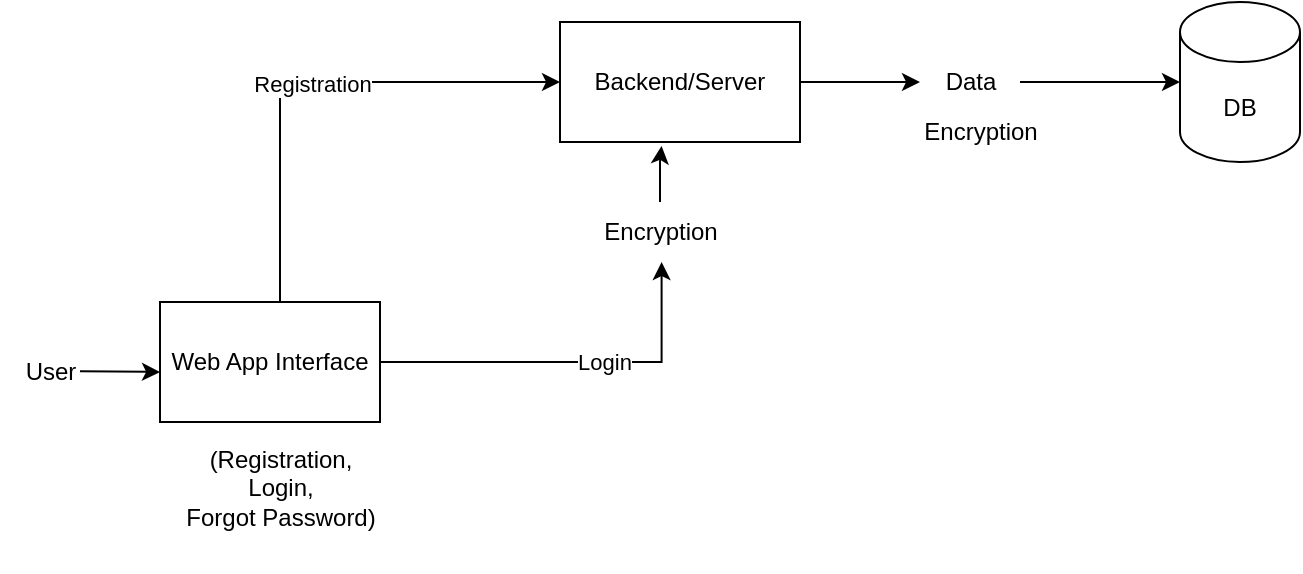<mxfile version="21.3.3" type="github">
  <diagram name="Page-1" id="2YBvvXClWsGukQMizWep">
    <mxGraphModel dx="994" dy="538" grid="1" gridSize="10" guides="1" tooltips="1" connect="1" arrows="1" fold="1" page="1" pageScale="1" pageWidth="850" pageHeight="1100" math="0" shadow="0">
      <root>
        <mxCell id="0" />
        <mxCell id="1" parent="0" />
        <mxCell id="_VE5QZipBekw-OrBoyfd-1" value="User" style="text;html=1;align=center;verticalAlign=middle;resizable=0;points=[];autosize=1;strokeColor=none;fillColor=none;" vertex="1" parent="1">
          <mxGeometry y="220" width="50" height="30" as="geometry" />
        </mxCell>
        <mxCell id="_VE5QZipBekw-OrBoyfd-6" value="" style="endArrow=classic;html=1;rounded=0;" edge="1" parent="1">
          <mxGeometry width="50" height="50" relative="1" as="geometry">
            <mxPoint x="40" y="234.6" as="sourcePoint" />
            <mxPoint x="80" y="235" as="targetPoint" />
          </mxGeometry>
        </mxCell>
        <mxCell id="_VE5QZipBekw-OrBoyfd-12" style="edgeStyle=orthogonalEdgeStyle;rounded=0;orthogonalLoop=1;jettySize=auto;html=1;entryX=0;entryY=0.5;entryDx=0;entryDy=0;" edge="1" parent="1" source="_VE5QZipBekw-OrBoyfd-7" target="_VE5QZipBekw-OrBoyfd-10">
          <mxGeometry relative="1" as="geometry">
            <Array as="points">
              <mxPoint x="140" y="90" />
            </Array>
          </mxGeometry>
        </mxCell>
        <mxCell id="_VE5QZipBekw-OrBoyfd-32" value="Registration" style="edgeLabel;html=1;align=center;verticalAlign=middle;resizable=0;points=[];" vertex="1" connectable="0" parent="_VE5QZipBekw-OrBoyfd-12">
          <mxGeometry x="0.004" y="-1" relative="1" as="geometry">
            <mxPoint as="offset" />
          </mxGeometry>
        </mxCell>
        <mxCell id="_VE5QZipBekw-OrBoyfd-7" value="&lt;div&gt;Web App Interface&lt;/div&gt;" style="rounded=0;whiteSpace=wrap;html=1;" vertex="1" parent="1">
          <mxGeometry x="80" y="200" width="110" height="60" as="geometry" />
        </mxCell>
        <mxCell id="_VE5QZipBekw-OrBoyfd-8" value="&lt;div&gt;(Registration,&lt;/div&gt;&lt;div&gt;Login,&lt;/div&gt;&lt;div&gt;Forgot Password)&lt;/div&gt;&lt;div&gt;&lt;br&gt;&lt;/div&gt;" style="text;html=1;align=center;verticalAlign=middle;resizable=0;points=[];autosize=1;strokeColor=none;fillColor=none;" vertex="1" parent="1">
          <mxGeometry x="80" y="265" width="120" height="70" as="geometry" />
        </mxCell>
        <mxCell id="_VE5QZipBekw-OrBoyfd-15" value="" style="edgeStyle=orthogonalEdgeStyle;rounded=0;orthogonalLoop=1;jettySize=auto;html=1;" edge="1" parent="1" source="_VE5QZipBekw-OrBoyfd-16" target="_VE5QZipBekw-OrBoyfd-14">
          <mxGeometry relative="1" as="geometry" />
        </mxCell>
        <mxCell id="_VE5QZipBekw-OrBoyfd-10" value="&lt;div&gt;Backend/Server&lt;/div&gt;" style="rounded=0;whiteSpace=wrap;html=1;" vertex="1" parent="1">
          <mxGeometry x="280" y="60" width="120" height="60" as="geometry" />
        </mxCell>
        <mxCell id="_VE5QZipBekw-OrBoyfd-14" value="&lt;div&gt;DB&lt;/div&gt;" style="shape=cylinder3;whiteSpace=wrap;html=1;boundedLbl=1;backgroundOutline=1;size=15;" vertex="1" parent="1">
          <mxGeometry x="590" y="50" width="60" height="80" as="geometry" />
        </mxCell>
        <mxCell id="_VE5QZipBekw-OrBoyfd-24" value="" style="edgeStyle=orthogonalEdgeStyle;rounded=0;orthogonalLoop=1;jettySize=auto;html=1;entryX=0.51;entryY=1;entryDx=0;entryDy=0;entryPerimeter=0;" edge="1" parent="1" source="_VE5QZipBekw-OrBoyfd-7" target="_VE5QZipBekw-OrBoyfd-17">
          <mxGeometry relative="1" as="geometry">
            <mxPoint x="190" y="230" as="sourcePoint" />
            <mxPoint x="310" y="120" as="targetPoint" />
          </mxGeometry>
        </mxCell>
        <mxCell id="_VE5QZipBekw-OrBoyfd-30" value="Login" style="edgeLabel;html=1;align=center;verticalAlign=middle;resizable=0;points=[];" vertex="1" connectable="0" parent="_VE5QZipBekw-OrBoyfd-24">
          <mxGeometry x="0.453" y="2" relative="1" as="geometry">
            <mxPoint x="-27" y="2" as="offset" />
          </mxGeometry>
        </mxCell>
        <mxCell id="_VE5QZipBekw-OrBoyfd-26" style="edgeStyle=orthogonalEdgeStyle;rounded=0;orthogonalLoop=1;jettySize=auto;html=1;entryX=0.423;entryY=1.033;entryDx=0;entryDy=0;entryPerimeter=0;" edge="1" parent="1" source="_VE5QZipBekw-OrBoyfd-17" target="_VE5QZipBekw-OrBoyfd-10">
          <mxGeometry relative="1" as="geometry" />
        </mxCell>
        <mxCell id="_VE5QZipBekw-OrBoyfd-17" value="&lt;div&gt;Encryption&lt;/div&gt;" style="text;html=1;align=center;verticalAlign=middle;resizable=0;points=[];autosize=1;strokeColor=none;fillColor=none;" vertex="1" parent="1">
          <mxGeometry x="290" y="150" width="80" height="30" as="geometry" />
        </mxCell>
        <mxCell id="_VE5QZipBekw-OrBoyfd-27" value="" style="edgeStyle=orthogonalEdgeStyle;rounded=0;orthogonalLoop=1;jettySize=auto;html=1;" edge="1" parent="1" source="_VE5QZipBekw-OrBoyfd-10" target="_VE5QZipBekw-OrBoyfd-16">
          <mxGeometry relative="1" as="geometry">
            <mxPoint x="400" y="90" as="sourcePoint" />
            <mxPoint x="590" y="90" as="targetPoint" />
          </mxGeometry>
        </mxCell>
        <mxCell id="_VE5QZipBekw-OrBoyfd-16" value="&lt;div&gt;Data&lt;/div&gt;" style="text;html=1;align=center;verticalAlign=middle;resizable=0;points=[];autosize=1;strokeColor=none;fillColor=none;" vertex="1" parent="1">
          <mxGeometry x="460" y="75" width="50" height="30" as="geometry" />
        </mxCell>
        <mxCell id="_VE5QZipBekw-OrBoyfd-28" value="&lt;div&gt;Encryption&lt;/div&gt;" style="text;html=1;align=center;verticalAlign=middle;resizable=0;points=[];autosize=1;strokeColor=none;fillColor=none;" vertex="1" parent="1">
          <mxGeometry x="450" y="100" width="80" height="30" as="geometry" />
        </mxCell>
      </root>
    </mxGraphModel>
  </diagram>
</mxfile>
